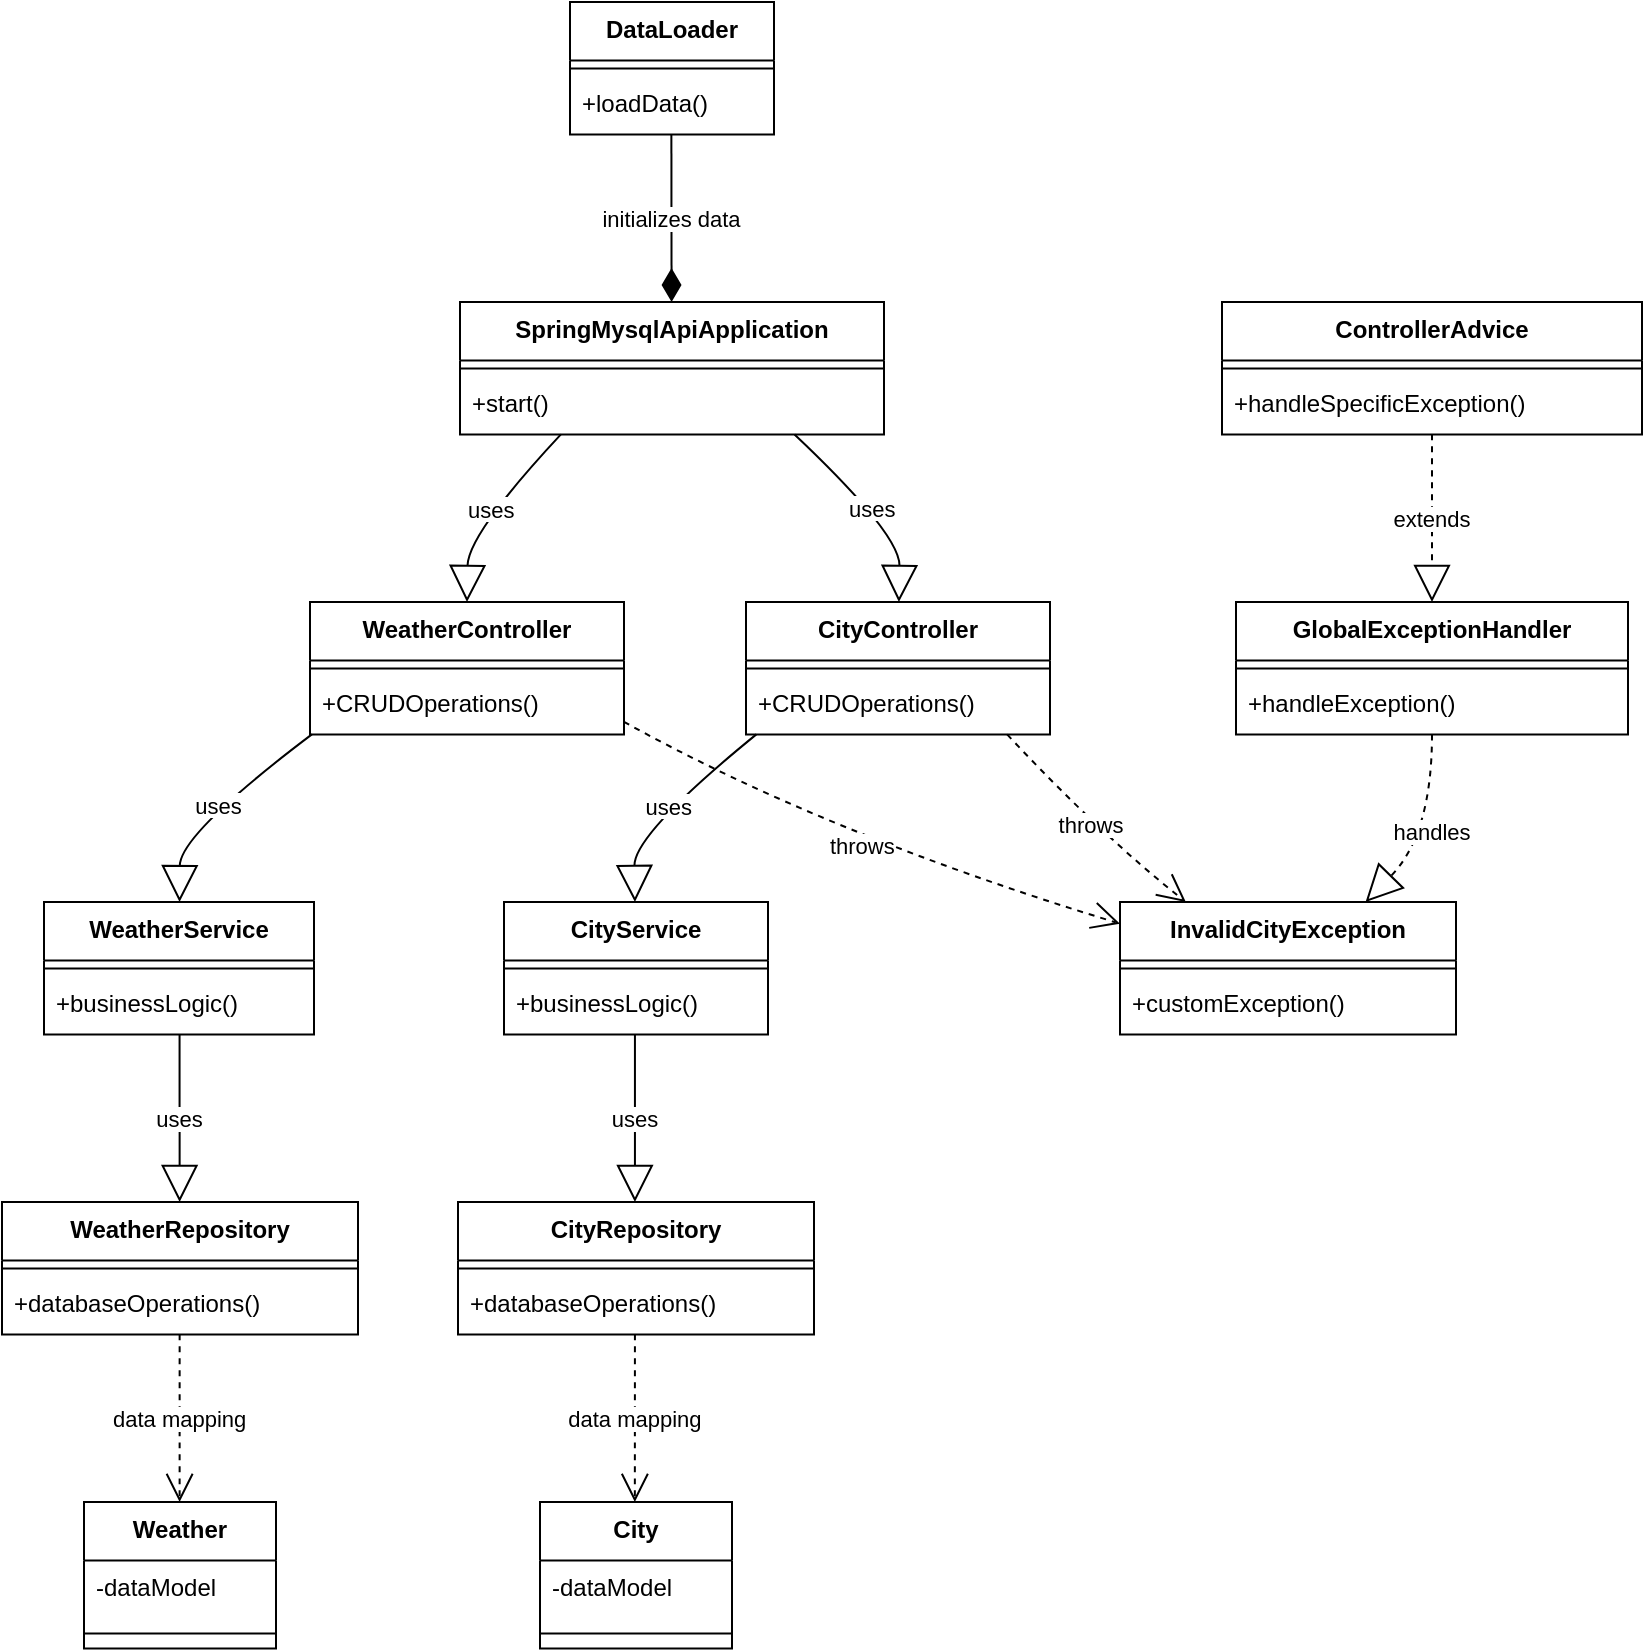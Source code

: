 <mxfile version="23.1.4" type="device">
  <diagram name="Page-1" id="6marGrNLZa_qgylEvU40">
    <mxGraphModel dx="1687" dy="908" grid="1" gridSize="10" guides="1" tooltips="1" connect="1" arrows="1" fold="1" page="1" pageScale="1" pageWidth="850" pageHeight="1100" math="0" shadow="0">
      <root>
        <mxCell id="0" />
        <mxCell id="1" parent="0" />
        <mxCell id="0YR56FGxFgn9ylpiW8Lz-1" value="SpringMysqlApiApplication" style="swimlane;fontStyle=1;align=center;verticalAlign=top;childLayout=stackLayout;horizontal=1;startSize=29.2;horizontalStack=0;resizeParent=1;resizeParentMax=0;resizeLast=0;collapsible=0;marginBottom=0;" vertex="1" parent="1">
          <mxGeometry x="249" y="170" width="212" height="66.2" as="geometry" />
        </mxCell>
        <mxCell id="0YR56FGxFgn9ylpiW8Lz-2" style="line;strokeWidth=1;fillColor=none;align=left;verticalAlign=middle;spacingTop=-1;spacingLeft=3;spacingRight=3;rotatable=0;labelPosition=right;points=[];portConstraint=eastwest;strokeColor=inherit;" vertex="1" parent="0YR56FGxFgn9ylpiW8Lz-1">
          <mxGeometry y="29.2" width="212" height="8" as="geometry" />
        </mxCell>
        <mxCell id="0YR56FGxFgn9ylpiW8Lz-3" value="+start()" style="text;strokeColor=none;fillColor=none;align=left;verticalAlign=top;spacingLeft=4;spacingRight=4;overflow=hidden;rotatable=0;points=[[0,0.5],[1,0.5]];portConstraint=eastwest;" vertex="1" parent="0YR56FGxFgn9ylpiW8Lz-1">
          <mxGeometry y="37.2" width="212" height="29" as="geometry" />
        </mxCell>
        <mxCell id="0YR56FGxFgn9ylpiW8Lz-4" value="WeatherController" style="swimlane;fontStyle=1;align=center;verticalAlign=top;childLayout=stackLayout;horizontal=1;startSize=29.2;horizontalStack=0;resizeParent=1;resizeParentMax=0;resizeLast=0;collapsible=0;marginBottom=0;" vertex="1" parent="1">
          <mxGeometry x="174" y="320" width="157" height="66.2" as="geometry" />
        </mxCell>
        <mxCell id="0YR56FGxFgn9ylpiW8Lz-5" style="line;strokeWidth=1;fillColor=none;align=left;verticalAlign=middle;spacingTop=-1;spacingLeft=3;spacingRight=3;rotatable=0;labelPosition=right;points=[];portConstraint=eastwest;strokeColor=inherit;" vertex="1" parent="0YR56FGxFgn9ylpiW8Lz-4">
          <mxGeometry y="29.2" width="157" height="8" as="geometry" />
        </mxCell>
        <mxCell id="0YR56FGxFgn9ylpiW8Lz-6" value="+CRUDOperations()" style="text;strokeColor=none;fillColor=none;align=left;verticalAlign=top;spacingLeft=4;spacingRight=4;overflow=hidden;rotatable=0;points=[[0,0.5],[1,0.5]];portConstraint=eastwest;" vertex="1" parent="0YR56FGxFgn9ylpiW8Lz-4">
          <mxGeometry y="37.2" width="157" height="29" as="geometry" />
        </mxCell>
        <mxCell id="0YR56FGxFgn9ylpiW8Lz-7" value="CityController" style="swimlane;fontStyle=1;align=center;verticalAlign=top;childLayout=stackLayout;horizontal=1;startSize=29.2;horizontalStack=0;resizeParent=1;resizeParentMax=0;resizeLast=0;collapsible=0;marginBottom=0;" vertex="1" parent="1">
          <mxGeometry x="392" y="320" width="152" height="66.2" as="geometry" />
        </mxCell>
        <mxCell id="0YR56FGxFgn9ylpiW8Lz-8" style="line;strokeWidth=1;fillColor=none;align=left;verticalAlign=middle;spacingTop=-1;spacingLeft=3;spacingRight=3;rotatable=0;labelPosition=right;points=[];portConstraint=eastwest;strokeColor=inherit;" vertex="1" parent="0YR56FGxFgn9ylpiW8Lz-7">
          <mxGeometry y="29.2" width="152" height="8" as="geometry" />
        </mxCell>
        <mxCell id="0YR56FGxFgn9ylpiW8Lz-9" value="+CRUDOperations()" style="text;strokeColor=none;fillColor=none;align=left;verticalAlign=top;spacingLeft=4;spacingRight=4;overflow=hidden;rotatable=0;points=[[0,0.5],[1,0.5]];portConstraint=eastwest;" vertex="1" parent="0YR56FGxFgn9ylpiW8Lz-7">
          <mxGeometry y="37.2" width="152" height="29" as="geometry" />
        </mxCell>
        <mxCell id="0YR56FGxFgn9ylpiW8Lz-10" value="WeatherService" style="swimlane;fontStyle=1;align=center;verticalAlign=top;childLayout=stackLayout;horizontal=1;startSize=29.2;horizontalStack=0;resizeParent=1;resizeParentMax=0;resizeLast=0;collapsible=0;marginBottom=0;" vertex="1" parent="1">
          <mxGeometry x="41" y="470" width="135" height="66.2" as="geometry" />
        </mxCell>
        <mxCell id="0YR56FGxFgn9ylpiW8Lz-11" style="line;strokeWidth=1;fillColor=none;align=left;verticalAlign=middle;spacingTop=-1;spacingLeft=3;spacingRight=3;rotatable=0;labelPosition=right;points=[];portConstraint=eastwest;strokeColor=inherit;" vertex="1" parent="0YR56FGxFgn9ylpiW8Lz-10">
          <mxGeometry y="29.2" width="135" height="8" as="geometry" />
        </mxCell>
        <mxCell id="0YR56FGxFgn9ylpiW8Lz-12" value="+businessLogic()" style="text;strokeColor=none;fillColor=none;align=left;verticalAlign=top;spacingLeft=4;spacingRight=4;overflow=hidden;rotatable=0;points=[[0,0.5],[1,0.5]];portConstraint=eastwest;" vertex="1" parent="0YR56FGxFgn9ylpiW8Lz-10">
          <mxGeometry y="37.2" width="135" height="29" as="geometry" />
        </mxCell>
        <mxCell id="0YR56FGxFgn9ylpiW8Lz-13" value="CityService" style="swimlane;fontStyle=1;align=center;verticalAlign=top;childLayout=stackLayout;horizontal=1;startSize=29.2;horizontalStack=0;resizeParent=1;resizeParentMax=0;resizeLast=0;collapsible=0;marginBottom=0;" vertex="1" parent="1">
          <mxGeometry x="271" y="470" width="132" height="66.2" as="geometry" />
        </mxCell>
        <mxCell id="0YR56FGxFgn9ylpiW8Lz-14" style="line;strokeWidth=1;fillColor=none;align=left;verticalAlign=middle;spacingTop=-1;spacingLeft=3;spacingRight=3;rotatable=0;labelPosition=right;points=[];portConstraint=eastwest;strokeColor=inherit;" vertex="1" parent="0YR56FGxFgn9ylpiW8Lz-13">
          <mxGeometry y="29.2" width="132" height="8" as="geometry" />
        </mxCell>
        <mxCell id="0YR56FGxFgn9ylpiW8Lz-15" value="+businessLogic()" style="text;strokeColor=none;fillColor=none;align=left;verticalAlign=top;spacingLeft=4;spacingRight=4;overflow=hidden;rotatable=0;points=[[0,0.5],[1,0.5]];portConstraint=eastwest;" vertex="1" parent="0YR56FGxFgn9ylpiW8Lz-13">
          <mxGeometry y="37.2" width="132" height="29" as="geometry" />
        </mxCell>
        <mxCell id="0YR56FGxFgn9ylpiW8Lz-16" value="WeatherRepository" style="swimlane;fontStyle=1;align=center;verticalAlign=top;childLayout=stackLayout;horizontal=1;startSize=29.2;horizontalStack=0;resizeParent=1;resizeParentMax=0;resizeLast=0;collapsible=0;marginBottom=0;" vertex="1" parent="1">
          <mxGeometry x="20" y="620" width="178" height="66.2" as="geometry" />
        </mxCell>
        <mxCell id="0YR56FGxFgn9ylpiW8Lz-17" style="line;strokeWidth=1;fillColor=none;align=left;verticalAlign=middle;spacingTop=-1;spacingLeft=3;spacingRight=3;rotatable=0;labelPosition=right;points=[];portConstraint=eastwest;strokeColor=inherit;" vertex="1" parent="0YR56FGxFgn9ylpiW8Lz-16">
          <mxGeometry y="29.2" width="178" height="8" as="geometry" />
        </mxCell>
        <mxCell id="0YR56FGxFgn9ylpiW8Lz-18" value="+databaseOperations()" style="text;strokeColor=none;fillColor=none;align=left;verticalAlign=top;spacingLeft=4;spacingRight=4;overflow=hidden;rotatable=0;points=[[0,0.5],[1,0.5]];portConstraint=eastwest;" vertex="1" parent="0YR56FGxFgn9ylpiW8Lz-16">
          <mxGeometry y="37.2" width="178" height="29" as="geometry" />
        </mxCell>
        <mxCell id="0YR56FGxFgn9ylpiW8Lz-19" value="CityRepository" style="swimlane;fontStyle=1;align=center;verticalAlign=top;childLayout=stackLayout;horizontal=1;startSize=29.2;horizontalStack=0;resizeParent=1;resizeParentMax=0;resizeLast=0;collapsible=0;marginBottom=0;" vertex="1" parent="1">
          <mxGeometry x="248" y="620" width="178" height="66.2" as="geometry" />
        </mxCell>
        <mxCell id="0YR56FGxFgn9ylpiW8Lz-20" style="line;strokeWidth=1;fillColor=none;align=left;verticalAlign=middle;spacingTop=-1;spacingLeft=3;spacingRight=3;rotatable=0;labelPosition=right;points=[];portConstraint=eastwest;strokeColor=inherit;" vertex="1" parent="0YR56FGxFgn9ylpiW8Lz-19">
          <mxGeometry y="29.2" width="178" height="8" as="geometry" />
        </mxCell>
        <mxCell id="0YR56FGxFgn9ylpiW8Lz-21" value="+databaseOperations()" style="text;strokeColor=none;fillColor=none;align=left;verticalAlign=top;spacingLeft=4;spacingRight=4;overflow=hidden;rotatable=0;points=[[0,0.5],[1,0.5]];portConstraint=eastwest;" vertex="1" parent="0YR56FGxFgn9ylpiW8Lz-19">
          <mxGeometry y="37.2" width="178" height="29" as="geometry" />
        </mxCell>
        <mxCell id="0YR56FGxFgn9ylpiW8Lz-22" value="Weather" style="swimlane;fontStyle=1;align=center;verticalAlign=top;childLayout=stackLayout;horizontal=1;startSize=29.2;horizontalStack=0;resizeParent=1;resizeParentMax=0;resizeLast=0;collapsible=0;marginBottom=0;" vertex="1" parent="1">
          <mxGeometry x="61" y="770" width="96" height="73.2" as="geometry" />
        </mxCell>
        <mxCell id="0YR56FGxFgn9ylpiW8Lz-23" value="-dataModel" style="text;strokeColor=none;fillColor=none;align=left;verticalAlign=top;spacingLeft=4;spacingRight=4;overflow=hidden;rotatable=0;points=[[0,0.5],[1,0.5]];portConstraint=eastwest;" vertex="1" parent="0YR56FGxFgn9ylpiW8Lz-22">
          <mxGeometry y="29.2" width="96" height="29" as="geometry" />
        </mxCell>
        <mxCell id="0YR56FGxFgn9ylpiW8Lz-24" style="line;strokeWidth=1;fillColor=none;align=left;verticalAlign=middle;spacingTop=-1;spacingLeft=3;spacingRight=3;rotatable=0;labelPosition=right;points=[];portConstraint=eastwest;strokeColor=inherit;" vertex="1" parent="0YR56FGxFgn9ylpiW8Lz-22">
          <mxGeometry y="58.2" width="96" height="15" as="geometry" />
        </mxCell>
        <mxCell id="0YR56FGxFgn9ylpiW8Lz-25" value="City" style="swimlane;fontStyle=1;align=center;verticalAlign=top;childLayout=stackLayout;horizontal=1;startSize=29.2;horizontalStack=0;resizeParent=1;resizeParentMax=0;resizeLast=0;collapsible=0;marginBottom=0;" vertex="1" parent="1">
          <mxGeometry x="289" y="770" width="96" height="73.2" as="geometry" />
        </mxCell>
        <mxCell id="0YR56FGxFgn9ylpiW8Lz-26" value="-dataModel" style="text;strokeColor=none;fillColor=none;align=left;verticalAlign=top;spacingLeft=4;spacingRight=4;overflow=hidden;rotatable=0;points=[[0,0.5],[1,0.5]];portConstraint=eastwest;" vertex="1" parent="0YR56FGxFgn9ylpiW8Lz-25">
          <mxGeometry y="29.2" width="96" height="29" as="geometry" />
        </mxCell>
        <mxCell id="0YR56FGxFgn9ylpiW8Lz-27" style="line;strokeWidth=1;fillColor=none;align=left;verticalAlign=middle;spacingTop=-1;spacingLeft=3;spacingRight=3;rotatable=0;labelPosition=right;points=[];portConstraint=eastwest;strokeColor=inherit;" vertex="1" parent="0YR56FGxFgn9ylpiW8Lz-25">
          <mxGeometry y="58.2" width="96" height="15" as="geometry" />
        </mxCell>
        <mxCell id="0YR56FGxFgn9ylpiW8Lz-28" value="InvalidCityException" style="swimlane;fontStyle=1;align=center;verticalAlign=top;childLayout=stackLayout;horizontal=1;startSize=29.2;horizontalStack=0;resizeParent=1;resizeParentMax=0;resizeLast=0;collapsible=0;marginBottom=0;" vertex="1" parent="1">
          <mxGeometry x="579" y="470" width="168" height="66.2" as="geometry" />
        </mxCell>
        <mxCell id="0YR56FGxFgn9ylpiW8Lz-29" style="line;strokeWidth=1;fillColor=none;align=left;verticalAlign=middle;spacingTop=-1;spacingLeft=3;spacingRight=3;rotatable=0;labelPosition=right;points=[];portConstraint=eastwest;strokeColor=inherit;" vertex="1" parent="0YR56FGxFgn9ylpiW8Lz-28">
          <mxGeometry y="29.2" width="168" height="8" as="geometry" />
        </mxCell>
        <mxCell id="0YR56FGxFgn9ylpiW8Lz-30" value="+customException()" style="text;strokeColor=none;fillColor=none;align=left;verticalAlign=top;spacingLeft=4;spacingRight=4;overflow=hidden;rotatable=0;points=[[0,0.5],[1,0.5]];portConstraint=eastwest;" vertex="1" parent="0YR56FGxFgn9ylpiW8Lz-28">
          <mxGeometry y="37.2" width="168" height="29" as="geometry" />
        </mxCell>
        <mxCell id="0YR56FGxFgn9ylpiW8Lz-31" value="GlobalExceptionHandler" style="swimlane;fontStyle=1;align=center;verticalAlign=top;childLayout=stackLayout;horizontal=1;startSize=29.2;horizontalStack=0;resizeParent=1;resizeParentMax=0;resizeLast=0;collapsible=0;marginBottom=0;" vertex="1" parent="1">
          <mxGeometry x="637" y="320" width="196" height="66.2" as="geometry" />
        </mxCell>
        <mxCell id="0YR56FGxFgn9ylpiW8Lz-32" style="line;strokeWidth=1;fillColor=none;align=left;verticalAlign=middle;spacingTop=-1;spacingLeft=3;spacingRight=3;rotatable=0;labelPosition=right;points=[];portConstraint=eastwest;strokeColor=inherit;" vertex="1" parent="0YR56FGxFgn9ylpiW8Lz-31">
          <mxGeometry y="29.2" width="196" height="8" as="geometry" />
        </mxCell>
        <mxCell id="0YR56FGxFgn9ylpiW8Lz-33" value="+handleException()" style="text;strokeColor=none;fillColor=none;align=left;verticalAlign=top;spacingLeft=4;spacingRight=4;overflow=hidden;rotatable=0;points=[[0,0.5],[1,0.5]];portConstraint=eastwest;" vertex="1" parent="0YR56FGxFgn9ylpiW8Lz-31">
          <mxGeometry y="37.2" width="196" height="29" as="geometry" />
        </mxCell>
        <mxCell id="0YR56FGxFgn9ylpiW8Lz-34" value="ControllerAdvice" style="swimlane;fontStyle=1;align=center;verticalAlign=top;childLayout=stackLayout;horizontal=1;startSize=29.2;horizontalStack=0;resizeParent=1;resizeParentMax=0;resizeLast=0;collapsible=0;marginBottom=0;" vertex="1" parent="1">
          <mxGeometry x="630" y="170" width="210" height="66.2" as="geometry" />
        </mxCell>
        <mxCell id="0YR56FGxFgn9ylpiW8Lz-35" style="line;strokeWidth=1;fillColor=none;align=left;verticalAlign=middle;spacingTop=-1;spacingLeft=3;spacingRight=3;rotatable=0;labelPosition=right;points=[];portConstraint=eastwest;strokeColor=inherit;" vertex="1" parent="0YR56FGxFgn9ylpiW8Lz-34">
          <mxGeometry y="29.2" width="210" height="8" as="geometry" />
        </mxCell>
        <mxCell id="0YR56FGxFgn9ylpiW8Lz-36" value="+handleSpecificException()" style="text;strokeColor=none;fillColor=none;align=left;verticalAlign=top;spacingLeft=4;spacingRight=4;overflow=hidden;rotatable=0;points=[[0,0.5],[1,0.5]];portConstraint=eastwest;" vertex="1" parent="0YR56FGxFgn9ylpiW8Lz-34">
          <mxGeometry y="37.2" width="210" height="29" as="geometry" />
        </mxCell>
        <mxCell id="0YR56FGxFgn9ylpiW8Lz-37" value="DataLoader" style="swimlane;fontStyle=1;align=center;verticalAlign=top;childLayout=stackLayout;horizontal=1;startSize=29.2;horizontalStack=0;resizeParent=1;resizeParentMax=0;resizeLast=0;collapsible=0;marginBottom=0;" vertex="1" parent="1">
          <mxGeometry x="304" y="20" width="102" height="66.2" as="geometry" />
        </mxCell>
        <mxCell id="0YR56FGxFgn9ylpiW8Lz-38" style="line;strokeWidth=1;fillColor=none;align=left;verticalAlign=middle;spacingTop=-1;spacingLeft=3;spacingRight=3;rotatable=0;labelPosition=right;points=[];portConstraint=eastwest;strokeColor=inherit;" vertex="1" parent="0YR56FGxFgn9ylpiW8Lz-37">
          <mxGeometry y="29.2" width="102" height="8" as="geometry" />
        </mxCell>
        <mxCell id="0YR56FGxFgn9ylpiW8Lz-39" value="+loadData()" style="text;strokeColor=none;fillColor=none;align=left;verticalAlign=top;spacingLeft=4;spacingRight=4;overflow=hidden;rotatable=0;points=[[0,0.5],[1,0.5]];portConstraint=eastwest;" vertex="1" parent="0YR56FGxFgn9ylpiW8Lz-37">
          <mxGeometry y="37.2" width="102" height="29" as="geometry" />
        </mxCell>
        <mxCell id="0YR56FGxFgn9ylpiW8Lz-40" value="uses" style="curved=1;startArrow=none;endArrow=block;endSize=16;endFill=0;exitX=0.238;exitY=1;entryX=0.5;entryY=0;rounded=0;" edge="1" parent="1" source="0YR56FGxFgn9ylpiW8Lz-1" target="0YR56FGxFgn9ylpiW8Lz-4">
          <mxGeometry relative="1" as="geometry">
            <Array as="points">
              <mxPoint x="253" y="286" />
            </Array>
          </mxGeometry>
        </mxCell>
        <mxCell id="0YR56FGxFgn9ylpiW8Lz-41" value="uses" style="curved=1;startArrow=none;endArrow=block;endSize=16;endFill=0;exitX=0.789;exitY=1;entryX=0.503;entryY=0;rounded=0;" edge="1" parent="1" source="0YR56FGxFgn9ylpiW8Lz-1" target="0YR56FGxFgn9ylpiW8Lz-7">
          <mxGeometry relative="1" as="geometry">
            <Array as="points">
              <mxPoint x="469" y="286" />
            </Array>
          </mxGeometry>
        </mxCell>
        <mxCell id="0YR56FGxFgn9ylpiW8Lz-42" value="uses" style="curved=1;startArrow=none;endArrow=block;endSize=16;endFill=0;exitX=0.006;exitY=1;entryX=0.502;entryY=0;rounded=0;" edge="1" parent="1" source="0YR56FGxFgn9ylpiW8Lz-4" target="0YR56FGxFgn9ylpiW8Lz-10">
          <mxGeometry relative="1" as="geometry">
            <Array as="points">
              <mxPoint x="109" y="436" />
            </Array>
          </mxGeometry>
        </mxCell>
        <mxCell id="0YR56FGxFgn9ylpiW8Lz-43" value="uses" style="curved=1;startArrow=none;endArrow=block;endSize=16;endFill=0;exitX=0.034;exitY=1;entryX=0.496;entryY=0;rounded=0;" edge="1" parent="1" source="0YR56FGxFgn9ylpiW8Lz-7" target="0YR56FGxFgn9ylpiW8Lz-13">
          <mxGeometry relative="1" as="geometry">
            <Array as="points">
              <mxPoint x="336" y="436" />
            </Array>
          </mxGeometry>
        </mxCell>
        <mxCell id="0YR56FGxFgn9ylpiW8Lz-44" value="uses" style="curved=1;startArrow=none;endArrow=block;endSize=16;endFill=0;exitX=0.502;exitY=1;entryX=0.499;entryY=0;rounded=0;" edge="1" parent="1" source="0YR56FGxFgn9ylpiW8Lz-10" target="0YR56FGxFgn9ylpiW8Lz-16">
          <mxGeometry relative="1" as="geometry">
            <Array as="points" />
          </mxGeometry>
        </mxCell>
        <mxCell id="0YR56FGxFgn9ylpiW8Lz-45" value="uses" style="curved=1;startArrow=none;endArrow=block;endSize=16;endFill=0;exitX=0.496;exitY=1;entryX=0.497;entryY=0;rounded=0;" edge="1" parent="1" source="0YR56FGxFgn9ylpiW8Lz-13" target="0YR56FGxFgn9ylpiW8Lz-19">
          <mxGeometry relative="1" as="geometry">
            <Array as="points" />
          </mxGeometry>
        </mxCell>
        <mxCell id="0YR56FGxFgn9ylpiW8Lz-46" value="data mapping" style="curved=1;dashed=1;startArrow=none;endArrow=open;endSize=12;exitX=0.499;exitY=1;entryX=0.498;entryY=0;rounded=0;" edge="1" parent="1" source="0YR56FGxFgn9ylpiW8Lz-16" target="0YR56FGxFgn9ylpiW8Lz-22">
          <mxGeometry relative="1" as="geometry">
            <Array as="points" />
          </mxGeometry>
        </mxCell>
        <mxCell id="0YR56FGxFgn9ylpiW8Lz-47" value="data mapping" style="curved=1;dashed=1;startArrow=none;endArrow=open;endSize=12;exitX=0.497;exitY=1;entryX=0.494;entryY=0;rounded=0;" edge="1" parent="1" source="0YR56FGxFgn9ylpiW8Lz-19" target="0YR56FGxFgn9ylpiW8Lz-25">
          <mxGeometry relative="1" as="geometry">
            <Array as="points" />
          </mxGeometry>
        </mxCell>
        <mxCell id="0YR56FGxFgn9ylpiW8Lz-48" value="throws" style="curved=1;dashed=1;startArrow=none;endArrow=open;endSize=12;exitX=0.999;exitY=0.904;entryX=-0.001;entryY=0.163;rounded=0;" edge="1" parent="1" source="0YR56FGxFgn9ylpiW8Lz-4" target="0YR56FGxFgn9ylpiW8Lz-28">
          <mxGeometry relative="1" as="geometry">
            <Array as="points">
              <mxPoint x="432" y="436" />
            </Array>
          </mxGeometry>
        </mxCell>
        <mxCell id="0YR56FGxFgn9ylpiW8Lz-49" value="throws" style="curved=1;dashed=1;startArrow=none;endArrow=open;endSize=12;exitX=0.859;exitY=1;entryX=0.196;entryY=0;rounded=0;" edge="1" parent="1" source="0YR56FGxFgn9ylpiW8Lz-7" target="0YR56FGxFgn9ylpiW8Lz-28">
          <mxGeometry relative="1" as="geometry">
            <Array as="points">
              <mxPoint x="569" y="436" />
            </Array>
          </mxGeometry>
        </mxCell>
        <mxCell id="0YR56FGxFgn9ylpiW8Lz-50" value="handles" style="curved=1;dashed=1;startArrow=none;endArrow=block;endSize=16;endFill=0;exitX=0.5;exitY=1;entryX=0.731;entryY=0;rounded=0;" edge="1" parent="1" source="0YR56FGxFgn9ylpiW8Lz-31" target="0YR56FGxFgn9ylpiW8Lz-28">
          <mxGeometry relative="1" as="geometry">
            <Array as="points">
              <mxPoint x="735" y="436" />
            </Array>
          </mxGeometry>
        </mxCell>
        <mxCell id="0YR56FGxFgn9ylpiW8Lz-51" value="extends" style="curved=1;dashed=1;startArrow=none;endArrow=block;endSize=16;endFill=0;exitX=0.5;exitY=1;entryX=0.5;entryY=0;rounded=0;" edge="1" parent="1" source="0YR56FGxFgn9ylpiW8Lz-34" target="0YR56FGxFgn9ylpiW8Lz-31">
          <mxGeometry relative="1" as="geometry">
            <Array as="points" />
          </mxGeometry>
        </mxCell>
        <mxCell id="0YR56FGxFgn9ylpiW8Lz-52" value="initializes data" style="curved=1;startArrow=none;endArrow=diamondThin;endSize=14;endFill=1;exitX=0.497;exitY=1;entryX=0.499;entryY=0;rounded=0;" edge="1" parent="1" source="0YR56FGxFgn9ylpiW8Lz-37" target="0YR56FGxFgn9ylpiW8Lz-1">
          <mxGeometry relative="1" as="geometry">
            <Array as="points" />
          </mxGeometry>
        </mxCell>
      </root>
    </mxGraphModel>
  </diagram>
</mxfile>
